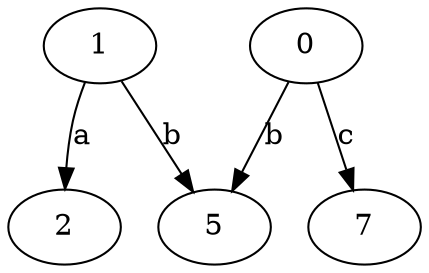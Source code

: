 strict digraph  {
2;
5;
7;
0;
1;
0 -> 5  [label=b];
0 -> 7  [label=c];
1 -> 2  [label=a];
1 -> 5  [label=b];
}
